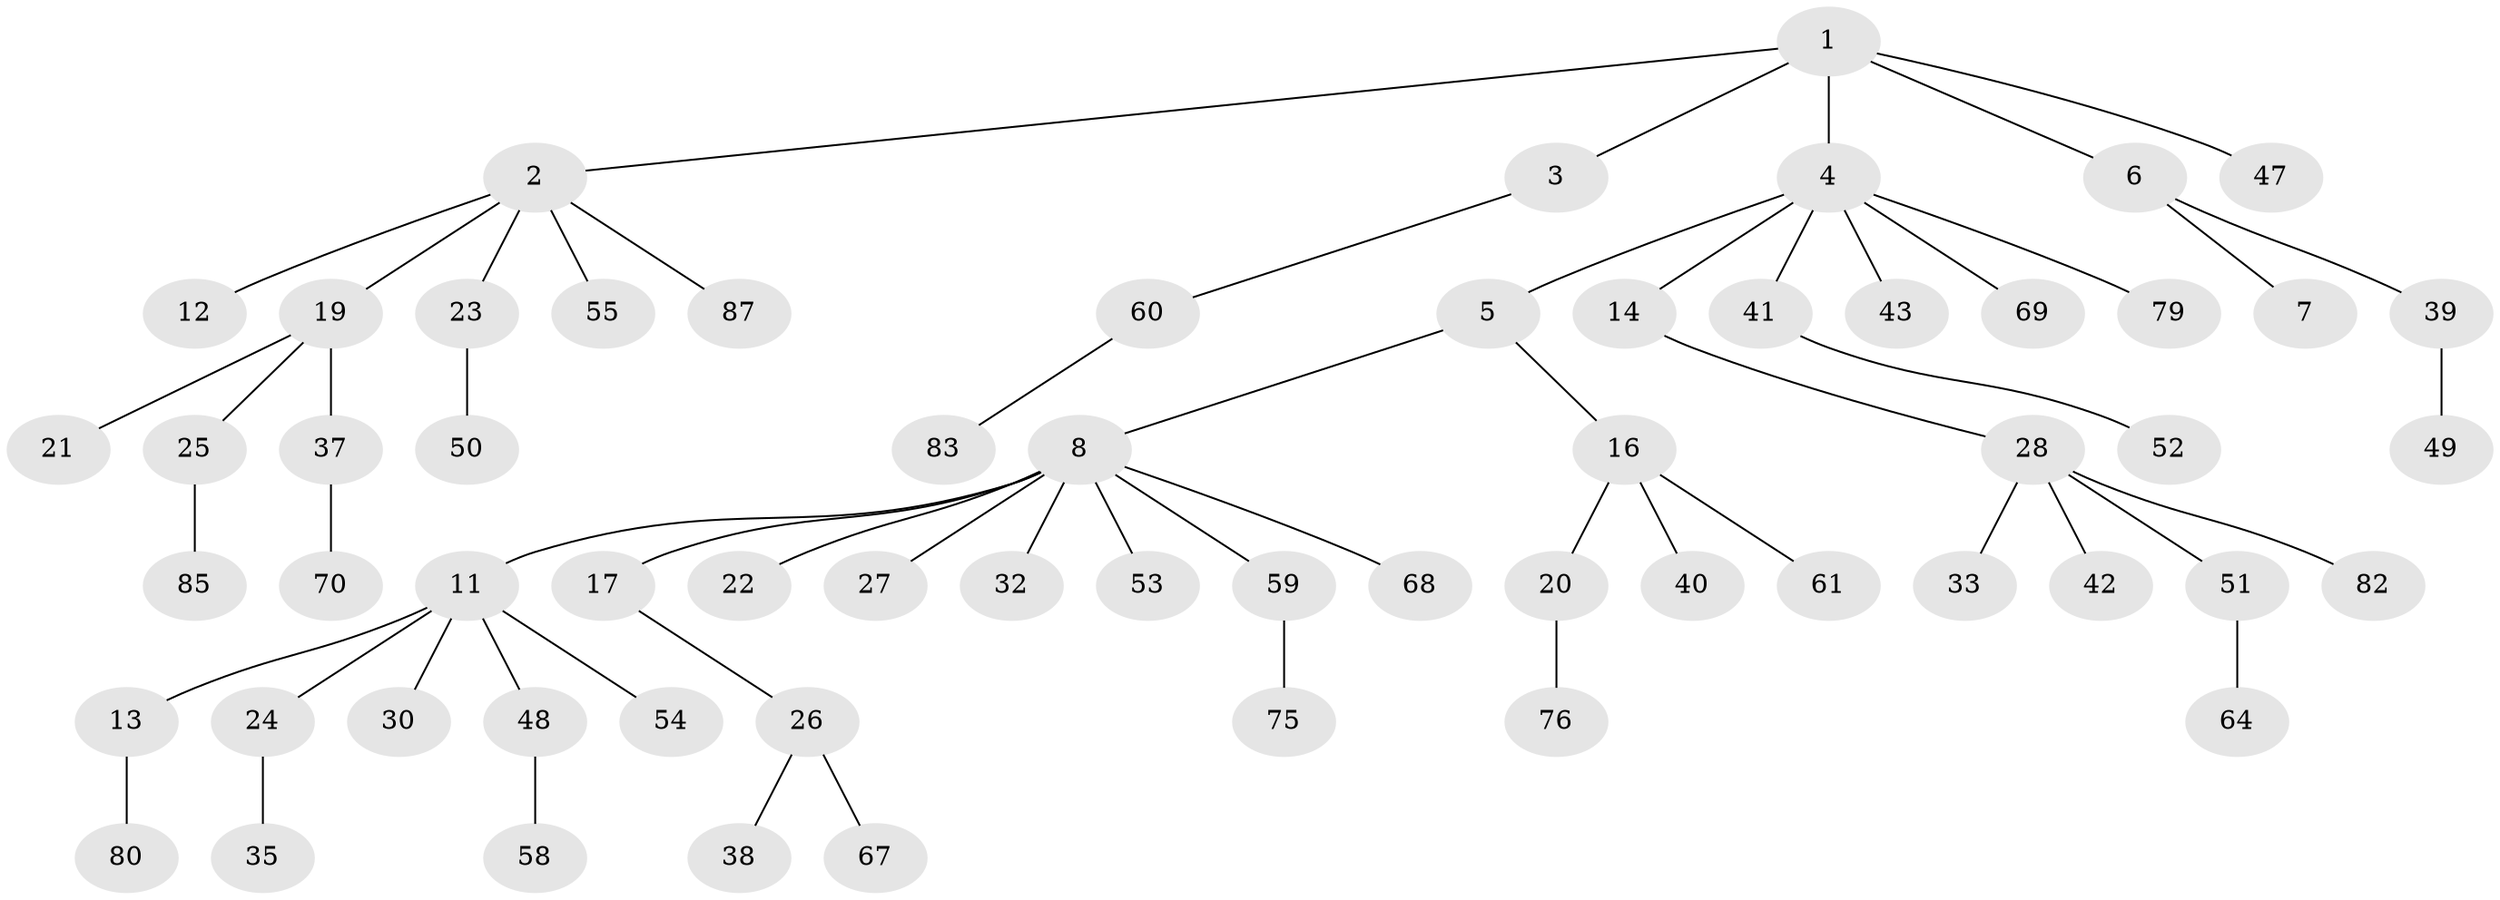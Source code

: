// original degree distribution, {5: 0.06818181818181818, 3: 0.10227272727272728, 4: 0.056818181818181816, 1: 0.5, 7: 0.011363636363636364, 2: 0.26136363636363635}
// Generated by graph-tools (version 1.1) at 2025/11/02/27/25 16:11:25]
// undirected, 61 vertices, 60 edges
graph export_dot {
graph [start="1"]
  node [color=gray90,style=filled];
  1;
  2 [super="+15"];
  3 [super="+88"];
  4 [super="+10"];
  5;
  6 [super="+31"];
  7;
  8 [super="+9"];
  11 [super="+18"];
  12;
  13 [super="+29"];
  14;
  16 [super="+57"];
  17;
  19 [super="+56"];
  20 [super="+36"];
  21 [super="+62"];
  22;
  23 [super="+45"];
  24 [super="+72"];
  25;
  26 [super="+46"];
  27;
  28 [super="+34"];
  30;
  32;
  33 [super="+84"];
  35;
  37;
  38;
  39 [super="+66"];
  40 [super="+65"];
  41 [super="+44"];
  42;
  43 [super="+73"];
  47;
  48;
  49;
  50;
  51 [super="+63"];
  52;
  53 [super="+77"];
  54 [super="+71"];
  55;
  58;
  59 [super="+81"];
  60;
  61 [super="+74"];
  64;
  67;
  68 [super="+78"];
  69;
  70;
  75;
  76;
  79;
  80 [super="+86"];
  82;
  83;
  85;
  87;
  1 -- 2;
  1 -- 3;
  1 -- 4;
  1 -- 6;
  1 -- 47;
  2 -- 12;
  2 -- 19;
  2 -- 23;
  2 -- 87;
  2 -- 55;
  3 -- 60;
  4 -- 5;
  4 -- 41;
  4 -- 43;
  4 -- 69;
  4 -- 14;
  4 -- 79;
  5 -- 8;
  5 -- 16;
  6 -- 7;
  6 -- 39;
  8 -- 11;
  8 -- 17;
  8 -- 27;
  8 -- 59;
  8 -- 68;
  8 -- 32;
  8 -- 53;
  8 -- 22;
  11 -- 13;
  11 -- 30;
  11 -- 54;
  11 -- 24;
  11 -- 48;
  13 -- 80;
  14 -- 28;
  16 -- 20;
  16 -- 40;
  16 -- 61;
  17 -- 26;
  19 -- 21;
  19 -- 25;
  19 -- 37;
  20 -- 76;
  23 -- 50;
  24 -- 35;
  25 -- 85;
  26 -- 38;
  26 -- 67;
  28 -- 33;
  28 -- 42;
  28 -- 51;
  28 -- 82;
  37 -- 70;
  39 -- 49;
  41 -- 52;
  48 -- 58;
  51 -- 64;
  59 -- 75;
  60 -- 83;
}
